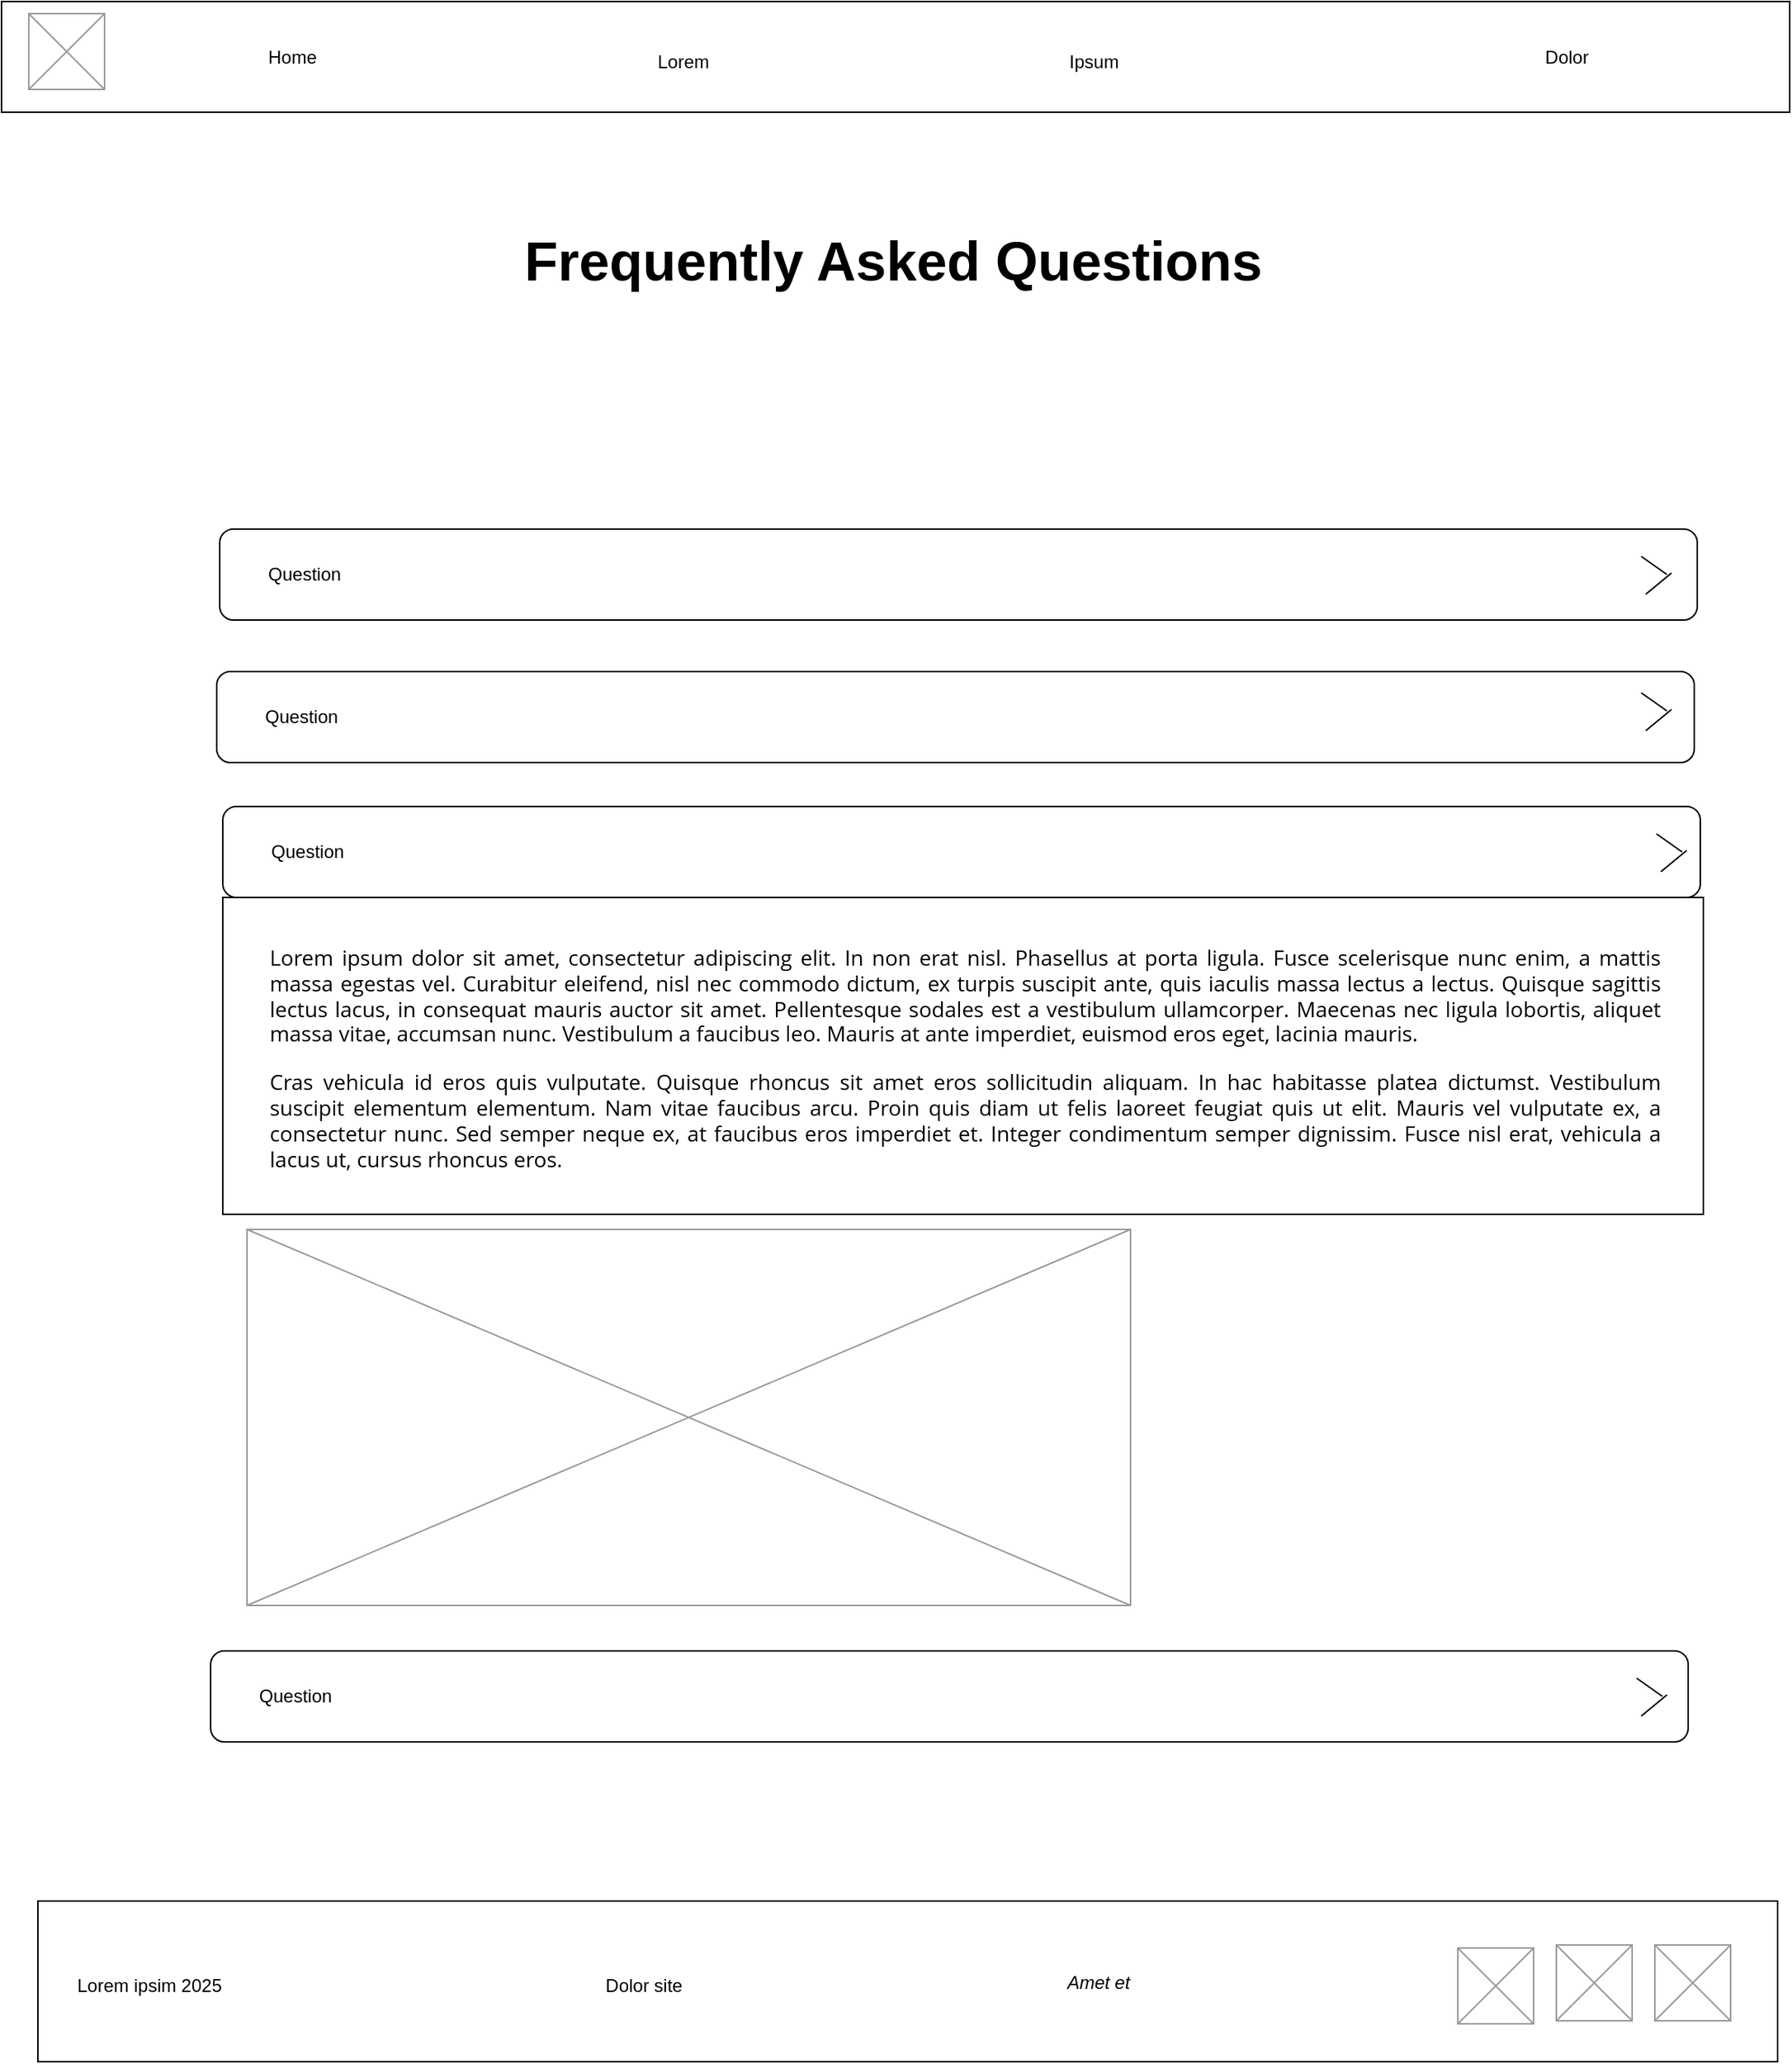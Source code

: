 <mxfile version="22.0.3" type="device">
  <diagram name="Page-1" id="FQbtIGYJ4RjCUgYAj0F6">
    <mxGraphModel dx="1285" dy="784" grid="1" gridSize="10" guides="1" tooltips="1" connect="1" arrows="1" fold="1" page="1" pageScale="1" pageWidth="1200" pageHeight="1600" math="0" shadow="0">
      <root>
        <mxCell id="0" />
        <mxCell id="1" parent="0" />
        <mxCell id="DJrwrn8OB1lMDYHJ5OEN-7" value="" style="rounded=0;whiteSpace=wrap;html=1;" vertex="1" parent="1">
          <mxGeometry x="8" y="7" width="1180" height="73" as="geometry" />
        </mxCell>
        <mxCell id="DJrwrn8OB1lMDYHJ5OEN-1" value="" style="verticalLabelPosition=bottom;shadow=0;dashed=0;align=center;html=1;verticalAlign=top;strokeWidth=1;shape=mxgraph.mockup.graphics.simpleIcon;strokeColor=#999999;fontSize=16;" vertex="1" parent="1">
          <mxGeometry x="26" y="15" width="50" height="50" as="geometry" />
        </mxCell>
        <mxCell id="DJrwrn8OB1lMDYHJ5OEN-2" value="Home" style="text;html=1;strokeColor=none;fillColor=none;align=center;verticalAlign=middle;whiteSpace=wrap;rounded=0;" vertex="1" parent="1">
          <mxGeometry x="170" y="29" width="60" height="30" as="geometry" />
        </mxCell>
        <mxCell id="DJrwrn8OB1lMDYHJ5OEN-4" value="Lorem" style="text;html=1;strokeColor=none;fillColor=none;align=center;verticalAlign=middle;whiteSpace=wrap;rounded=0;" vertex="1" parent="1">
          <mxGeometry x="428" y="32" width="60" height="30" as="geometry" />
        </mxCell>
        <mxCell id="DJrwrn8OB1lMDYHJ5OEN-5" value="Ipsum" style="text;html=1;strokeColor=none;fillColor=none;align=center;verticalAlign=middle;whiteSpace=wrap;rounded=0;" vertex="1" parent="1">
          <mxGeometry x="699" y="32" width="60" height="30" as="geometry" />
        </mxCell>
        <mxCell id="DJrwrn8OB1lMDYHJ5OEN-6" value="Dolor" style="text;html=1;strokeColor=none;fillColor=none;align=center;verticalAlign=middle;whiteSpace=wrap;rounded=0;" vertex="1" parent="1">
          <mxGeometry x="1011" y="29" width="60" height="30" as="geometry" />
        </mxCell>
        <mxCell id="DJrwrn8OB1lMDYHJ5OEN-8" value="Frequently Asked Questions" style="text;html=1;strokeColor=none;fillColor=none;align=center;verticalAlign=middle;whiteSpace=wrap;rounded=0;fontSize=36;fontStyle=1" vertex="1" parent="1">
          <mxGeometry x="9" y="127" width="1175" height="101" as="geometry" />
        </mxCell>
        <mxCell id="DJrwrn8OB1lMDYHJ5OEN-13" value="" style="group" vertex="1" connectable="0" parent="1">
          <mxGeometry x="152" y="355" width="975" height="60" as="geometry" />
        </mxCell>
        <mxCell id="DJrwrn8OB1lMDYHJ5OEN-9" value="&amp;nbsp; &amp;nbsp; &amp;nbsp; &amp;nbsp; &amp;nbsp;Question" style="rounded=1;whiteSpace=wrap;html=1;align=left;" vertex="1" parent="DJrwrn8OB1lMDYHJ5OEN-13">
          <mxGeometry width="975" height="60" as="geometry" />
        </mxCell>
        <mxCell id="DJrwrn8OB1lMDYHJ5OEN-12" value="" style="group;rotation=90;" vertex="1" connectable="0" parent="DJrwrn8OB1lMDYHJ5OEN-13">
          <mxGeometry x="922" y="15" width="41" height="30" as="geometry" />
        </mxCell>
        <mxCell id="DJrwrn8OB1lMDYHJ5OEN-10" value="" style="endArrow=none;html=1;rounded=0;" edge="1" parent="DJrwrn8OB1lMDYHJ5OEN-12">
          <mxGeometry width="50" height="50" relative="1" as="geometry">
            <mxPoint x="16" y="3" as="sourcePoint" />
            <mxPoint x="33" y="15" as="targetPoint" />
          </mxGeometry>
        </mxCell>
        <mxCell id="DJrwrn8OB1lMDYHJ5OEN-11" value="" style="endArrow=none;html=1;rounded=0;" edge="1" parent="DJrwrn8OB1lMDYHJ5OEN-12">
          <mxGeometry width="50" height="50" relative="1" as="geometry">
            <mxPoint x="19" y="28" as="sourcePoint" />
            <mxPoint x="36" y="14" as="targetPoint" />
          </mxGeometry>
        </mxCell>
        <mxCell id="DJrwrn8OB1lMDYHJ5OEN-15" value="&amp;nbsp; &amp;nbsp; &amp;nbsp; &amp;nbsp; &amp;nbsp;Question" style="rounded=1;whiteSpace=wrap;html=1;align=left;" vertex="1" parent="1">
          <mxGeometry x="150" y="449" width="975" height="60" as="geometry" />
        </mxCell>
        <mxCell id="DJrwrn8OB1lMDYHJ5OEN-20" value="&amp;nbsp; &amp;nbsp; &amp;nbsp; &amp;nbsp; &amp;nbsp;Question" style="rounded=1;whiteSpace=wrap;html=1;align=left;" vertex="1" parent="1">
          <mxGeometry x="154" y="538" width="975" height="60" as="geometry" />
        </mxCell>
        <mxCell id="DJrwrn8OB1lMDYHJ5OEN-21" value="" style="group;rotation=90;" vertex="1" connectable="0" parent="1">
          <mxGeometry x="1084" y="553" width="41" height="30" as="geometry" />
        </mxCell>
        <mxCell id="DJrwrn8OB1lMDYHJ5OEN-22" value="" style="endArrow=none;html=1;rounded=0;" edge="1" parent="DJrwrn8OB1lMDYHJ5OEN-21">
          <mxGeometry width="50" height="50" relative="1" as="geometry">
            <mxPoint x="16" y="3" as="sourcePoint" />
            <mxPoint x="33" y="15" as="targetPoint" />
          </mxGeometry>
        </mxCell>
        <mxCell id="DJrwrn8OB1lMDYHJ5OEN-23" value="" style="endArrow=none;html=1;rounded=0;" edge="1" parent="DJrwrn8OB1lMDYHJ5OEN-21">
          <mxGeometry width="50" height="50" relative="1" as="geometry">
            <mxPoint x="19" y="28" as="sourcePoint" />
            <mxPoint x="36" y="14" as="targetPoint" />
          </mxGeometry>
        </mxCell>
        <mxCell id="DJrwrn8OB1lMDYHJ5OEN-16" value="" style="group;rotation=90;" vertex="1" connectable="0" parent="1">
          <mxGeometry x="1074" y="460" width="41" height="30" as="geometry" />
        </mxCell>
        <mxCell id="DJrwrn8OB1lMDYHJ5OEN-17" value="" style="endArrow=none;html=1;rounded=0;" edge="1" parent="DJrwrn8OB1lMDYHJ5OEN-16">
          <mxGeometry width="50" height="50" relative="1" as="geometry">
            <mxPoint x="16" y="3" as="sourcePoint" />
            <mxPoint x="33" y="15" as="targetPoint" />
          </mxGeometry>
        </mxCell>
        <mxCell id="DJrwrn8OB1lMDYHJ5OEN-18" value="" style="endArrow=none;html=1;rounded=0;" edge="1" parent="DJrwrn8OB1lMDYHJ5OEN-16">
          <mxGeometry width="50" height="50" relative="1" as="geometry">
            <mxPoint x="19" y="28" as="sourcePoint" />
            <mxPoint x="36" y="14" as="targetPoint" />
          </mxGeometry>
        </mxCell>
        <mxCell id="DJrwrn8OB1lMDYHJ5OEN-24" value="" style="whiteSpace=wrap;html=1;" vertex="1" parent="1">
          <mxGeometry x="154" y="598" width="977" height="209" as="geometry" />
        </mxCell>
        <mxCell id="DJrwrn8OB1lMDYHJ5OEN-25" value="&lt;h1&gt;&lt;div style=&quot;margin: 0px; padding: 0px; text-align: justify; color: rgb(0, 0, 0); font-family: &amp;quot;Open Sans&amp;quot;, Arial, sans-serif; font-size: 14px; font-weight: 400; background-color: rgb(255, 255, 255);&quot; id=&quot;lipsum&quot;&gt;&lt;p style=&quot;margin: 0px 0px 15px; padding: 0px;&quot;&gt;Lorem ipsum dolor sit amet, consectetur adipiscing elit. In non erat nisl. Phasellus at porta ligula. Fusce scelerisque nunc enim, a mattis massa egestas vel. Curabitur eleifend, nisl nec commodo dictum, ex turpis suscipit ante, quis iaculis massa lectus a lectus. Quisque sagittis lectus lacus, in consequat mauris auctor sit amet. Pellentesque sodales est a vestibulum ullamcorper. Maecenas nec ligula lobortis, aliquet massa vitae, accumsan nunc. Vestibulum a faucibus leo. Mauris at ante imperdiet, euismod eros eget, lacinia mauris.&lt;/p&gt;&lt;p style=&quot;margin: 0px 0px 15px; padding: 0px;&quot;&gt;Cras vehicula id eros quis vulputate. Quisque rhoncus sit amet eros sollicitudin aliquam. In hac habitasse platea dictumst. Vestibulum suscipit elementum elementum. Nam vitae faucibus arcu. Proin quis diam ut felis laoreet feugiat quis ut elit. Mauris vel vulputate ex, a consectetur nunc. Sed semper neque ex, at faucibus eros imperdiet et. Integer condimentum semper dignissim. Fusce nisl erat, vehicula a lacus ut, cursus rhoncus eros.&lt;/p&gt;&lt;div&gt;&lt;br&gt;&lt;/div&gt;&lt;/div&gt;&lt;/h1&gt;" style="text;html=1;strokeColor=none;fillColor=none;spacing=5;spacingTop=-20;whiteSpace=wrap;overflow=hidden;rounded=0;" vertex="1" parent="1">
          <mxGeometry x="180" y="624" width="926" height="171" as="geometry" />
        </mxCell>
        <mxCell id="DJrwrn8OB1lMDYHJ5OEN-28" value="" style="verticalLabelPosition=bottom;shadow=0;dashed=0;align=center;html=1;verticalAlign=top;strokeWidth=1;shape=mxgraph.mockup.graphics.simpleIcon;strokeColor=#999999;" vertex="1" parent="1">
          <mxGeometry x="170" y="817" width="583" height="248" as="geometry" />
        </mxCell>
        <mxCell id="DJrwrn8OB1lMDYHJ5OEN-30" value="&amp;nbsp; &amp;nbsp; &amp;nbsp; &amp;nbsp; &amp;nbsp;Question" style="rounded=1;whiteSpace=wrap;html=1;align=left;" vertex="1" parent="1">
          <mxGeometry x="146" y="1095" width="975" height="60" as="geometry" />
        </mxCell>
        <mxCell id="DJrwrn8OB1lMDYHJ5OEN-31" value="" style="group;rotation=90;" vertex="1" connectable="0" parent="1">
          <mxGeometry x="1071" y="1110" width="41" height="30" as="geometry" />
        </mxCell>
        <mxCell id="DJrwrn8OB1lMDYHJ5OEN-32" value="" style="endArrow=none;html=1;rounded=0;" edge="1" parent="DJrwrn8OB1lMDYHJ5OEN-31">
          <mxGeometry width="50" height="50" relative="1" as="geometry">
            <mxPoint x="16" y="3" as="sourcePoint" />
            <mxPoint x="33" y="15" as="targetPoint" />
          </mxGeometry>
        </mxCell>
        <mxCell id="DJrwrn8OB1lMDYHJ5OEN-33" value="" style="endArrow=none;html=1;rounded=0;" edge="1" parent="DJrwrn8OB1lMDYHJ5OEN-31">
          <mxGeometry width="50" height="50" relative="1" as="geometry">
            <mxPoint x="19" y="28" as="sourcePoint" />
            <mxPoint x="36" y="14" as="targetPoint" />
          </mxGeometry>
        </mxCell>
        <mxCell id="DJrwrn8OB1lMDYHJ5OEN-34" value="" style="rounded=0;whiteSpace=wrap;html=1;" vertex="1" parent="1">
          <mxGeometry x="32" y="1260" width="1148" height="106" as="geometry" />
        </mxCell>
        <mxCell id="DJrwrn8OB1lMDYHJ5OEN-35" value="" style="verticalLabelPosition=bottom;shadow=0;dashed=0;align=center;html=1;verticalAlign=top;strokeWidth=1;shape=mxgraph.mockup.graphics.simpleIcon;strokeColor=#999999;" vertex="1" parent="1">
          <mxGeometry x="1099" y="1289" width="50" height="50" as="geometry" />
        </mxCell>
        <mxCell id="DJrwrn8OB1lMDYHJ5OEN-36" value="" style="verticalLabelPosition=bottom;shadow=0;dashed=0;align=center;html=1;verticalAlign=top;strokeWidth=1;shape=mxgraph.mockup.graphics.simpleIcon;strokeColor=#999999;" vertex="1" parent="1">
          <mxGeometry x="1034" y="1289" width="50" height="50" as="geometry" />
        </mxCell>
        <mxCell id="DJrwrn8OB1lMDYHJ5OEN-37" value="" style="verticalLabelPosition=bottom;shadow=0;dashed=0;align=center;html=1;verticalAlign=top;strokeWidth=1;shape=mxgraph.mockup.graphics.simpleIcon;strokeColor=#999999;" vertex="1" parent="1">
          <mxGeometry x="969" y="1291" width="50" height="50" as="geometry" />
        </mxCell>
        <mxCell id="DJrwrn8OB1lMDYHJ5OEN-38" value="Lorem ipsim 2025" style="text;html=1;strokeColor=none;fillColor=none;align=left;verticalAlign=middle;whiteSpace=wrap;rounded=0;" vertex="1" parent="1">
          <mxGeometry x="56" y="1301" width="193" height="30" as="geometry" />
        </mxCell>
        <mxCell id="DJrwrn8OB1lMDYHJ5OEN-39" value="Dolor site" style="text;html=1;strokeColor=none;fillColor=none;align=center;verticalAlign=middle;whiteSpace=wrap;rounded=0;" vertex="1" parent="1">
          <mxGeometry x="402" y="1301" width="60" height="30" as="geometry" />
        </mxCell>
        <mxCell id="DJrwrn8OB1lMDYHJ5OEN-40" value="Amet et" style="text;html=1;strokeColor=none;fillColor=none;align=center;verticalAlign=middle;whiteSpace=wrap;rounded=0;fontStyle=2" vertex="1" parent="1">
          <mxGeometry x="702" y="1299" width="60" height="30" as="geometry" />
        </mxCell>
      </root>
    </mxGraphModel>
  </diagram>
</mxfile>
